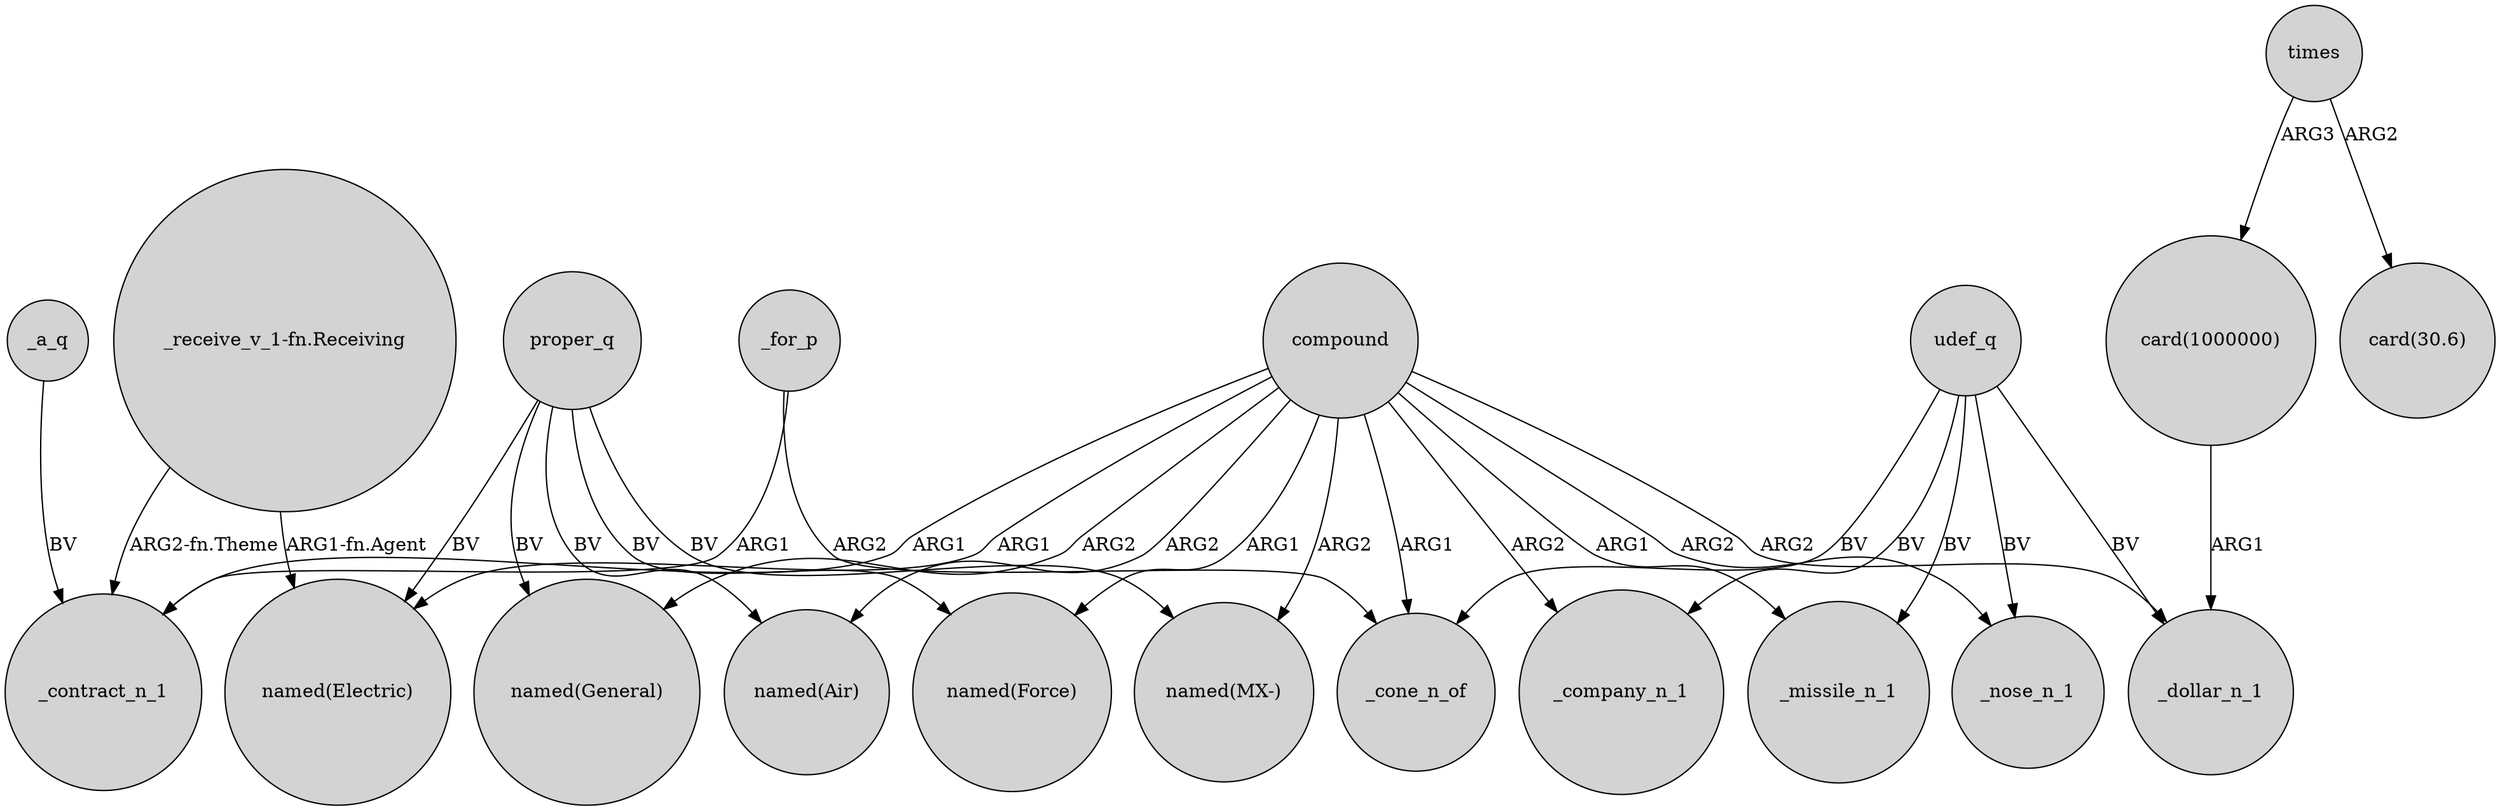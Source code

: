 digraph {
	node [shape=circle style=filled]
	"card(1000000)" -> _dollar_n_1 [label=ARG1]
	_for_p -> _cone_n_of [label=ARG2]
	compound -> "named(MX-)" [label=ARG2]
	compound -> _company_n_1 [label=ARG2]
	proper_q -> "named(Air)" [label=BV]
	proper_q -> "named(General)" [label=BV]
	compound -> _nose_n_1 [label=ARG2]
	compound -> "named(Air)" [label=ARG2]
	compound -> "named(Force)" [label=ARG1]
	compound -> "named(Electric)" [label=ARG1]
	compound -> "named(General)" [label=ARG2]
	times -> "card(30.6)" [label=ARG2]
	compound -> _contract_n_1 [label=ARG1]
	_a_q -> _contract_n_1 [label=BV]
	compound -> _missile_n_1 [label=ARG1]
	proper_q -> "named(Force)" [label=BV]
	times -> "card(1000000)" [label=ARG3]
	udef_q -> _cone_n_of [label=BV]
	proper_q -> "named(Electric)" [label=BV]
	udef_q -> _nose_n_1 [label=BV]
	compound -> _cone_n_of [label=ARG1]
	proper_q -> "named(MX-)" [label=BV]
	"_receive_v_1-fn.Receiving" -> "named(Electric)" [label="ARG1-fn.Agent"]
	compound -> _dollar_n_1 [label=ARG2]
	udef_q -> _missile_n_1 [label=BV]
	_for_p -> _contract_n_1 [label=ARG1]
	udef_q -> _company_n_1 [label=BV]
	"_receive_v_1-fn.Receiving" -> _contract_n_1 [label="ARG2-fn.Theme"]
	udef_q -> _dollar_n_1 [label=BV]
}
